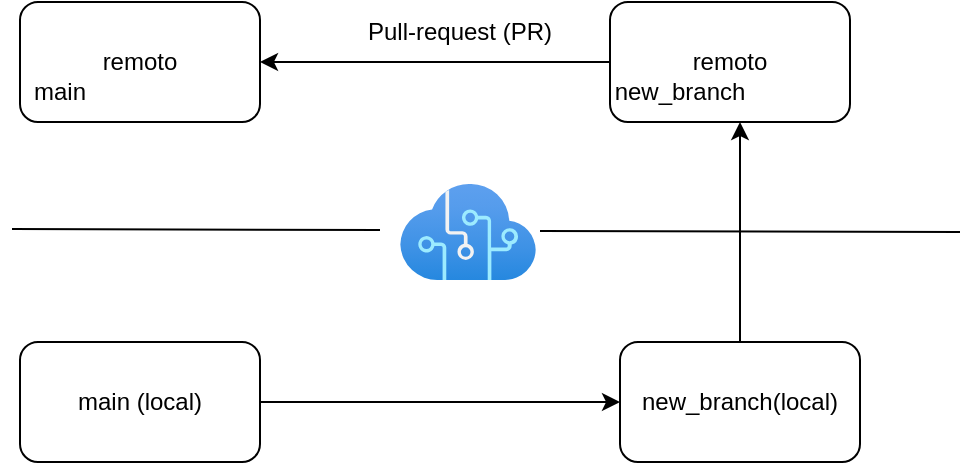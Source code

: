 <mxfile version="27.0.2">
  <diagram name="Página-1" id="9Wu6h5gsdxZ_Lu-X644O">
    <mxGraphModel dx="445" dy="507" grid="1" gridSize="10" guides="1" tooltips="1" connect="1" arrows="1" fold="1" page="1" pageScale="1" pageWidth="827" pageHeight="1169" math="0" shadow="0">
      <root>
        <mxCell id="0" />
        <mxCell id="1" parent="0" />
        <mxCell id="K2Y104M1mzPAqXiuPQ87-1" value="" style="image;aspect=fixed;html=1;points=[];align=center;fontSize=12;image=img/lib/azure2/ai_machine_learning/Cognitive_Services.svg;" parent="1" vertex="1">
          <mxGeometry x="210" y="231" width="68" height="48" as="geometry" />
        </mxCell>
        <mxCell id="K9xXlBcKoTwukZcvOap5-1" value="" style="endArrow=none;html=1;rounded=0;" edge="1" parent="1">
          <mxGeometry width="50" height="50" relative="1" as="geometry">
            <mxPoint x="280" y="254.5" as="sourcePoint" />
            <mxPoint x="490" y="255" as="targetPoint" />
          </mxGeometry>
        </mxCell>
        <mxCell id="K9xXlBcKoTwukZcvOap5-2" value="" style="endArrow=none;html=1;rounded=0;" edge="1" parent="1">
          <mxGeometry width="50" height="50" relative="1" as="geometry">
            <mxPoint x="16" y="253.5" as="sourcePoint" />
            <mxPoint x="200" y="254" as="targetPoint" />
          </mxGeometry>
        </mxCell>
        <mxCell id="K9xXlBcKoTwukZcvOap5-3" value="remoto" style="rounded=1;whiteSpace=wrap;html=1;" vertex="1" parent="1">
          <mxGeometry x="20" y="140" width="120" height="60" as="geometry" />
        </mxCell>
        <mxCell id="K9xXlBcKoTwukZcvOap5-4" value="main (local)" style="rounded=1;whiteSpace=wrap;html=1;" vertex="1" parent="1">
          <mxGeometry x="20" y="310" width="120" height="60" as="geometry" />
        </mxCell>
        <mxCell id="K9xXlBcKoTwukZcvOap5-5" value="new_branch(local)" style="rounded=1;whiteSpace=wrap;html=1;" vertex="1" parent="1">
          <mxGeometry x="320" y="310" width="120" height="60" as="geometry" />
        </mxCell>
        <mxCell id="K9xXlBcKoTwukZcvOap5-6" value="" style="endArrow=classic;html=1;rounded=0;exitX=1;exitY=0.5;exitDx=0;exitDy=0;entryX=0;entryY=0.5;entryDx=0;entryDy=0;" edge="1" parent="1" source="K9xXlBcKoTwukZcvOap5-4" target="K9xXlBcKoTwukZcvOap5-5">
          <mxGeometry width="50" height="50" relative="1" as="geometry">
            <mxPoint x="400" y="290" as="sourcePoint" />
            <mxPoint x="450" y="240" as="targetPoint" />
          </mxGeometry>
        </mxCell>
        <mxCell id="K9xXlBcKoTwukZcvOap5-7" value="remoto" style="rounded=1;whiteSpace=wrap;html=1;" vertex="1" parent="1">
          <mxGeometry x="315" y="140" width="120" height="60" as="geometry" />
        </mxCell>
        <mxCell id="K9xXlBcKoTwukZcvOap5-8" value="new_branch" style="text;html=1;align=center;verticalAlign=middle;whiteSpace=wrap;rounded=0;" vertex="1" parent="1">
          <mxGeometry x="320" y="170" width="60" height="30" as="geometry" />
        </mxCell>
        <mxCell id="K9xXlBcKoTwukZcvOap5-9" value="" style="endArrow=classic;html=1;rounded=0;exitX=0.5;exitY=0;exitDx=0;exitDy=0;entryX=1;entryY=1;entryDx=0;entryDy=0;" edge="1" parent="1" source="K9xXlBcKoTwukZcvOap5-5" target="K9xXlBcKoTwukZcvOap5-8">
          <mxGeometry width="50" height="50" relative="1" as="geometry">
            <mxPoint x="210" y="290" as="sourcePoint" />
            <mxPoint x="380" y="210" as="targetPoint" />
          </mxGeometry>
        </mxCell>
        <mxCell id="K9xXlBcKoTwukZcvOap5-10" value="Pull-request (PR)" style="text;html=1;align=center;verticalAlign=middle;whiteSpace=wrap;rounded=0;" vertex="1" parent="1">
          <mxGeometry x="170" y="140" width="140" height="30" as="geometry" />
        </mxCell>
        <mxCell id="K9xXlBcKoTwukZcvOap5-11" value="" style="endArrow=classic;html=1;rounded=0;entryX=1;entryY=0.5;entryDx=0;entryDy=0;exitX=0;exitY=0.5;exitDx=0;exitDy=0;" edge="1" parent="1" source="K9xXlBcKoTwukZcvOap5-7" target="K9xXlBcKoTwukZcvOap5-3">
          <mxGeometry width="50" height="50" relative="1" as="geometry">
            <mxPoint x="170" y="210" as="sourcePoint" />
            <mxPoint x="220" y="160" as="targetPoint" />
          </mxGeometry>
        </mxCell>
        <mxCell id="K9xXlBcKoTwukZcvOap5-12" value="main" style="text;html=1;align=center;verticalAlign=middle;whiteSpace=wrap;rounded=0;" vertex="1" parent="1">
          <mxGeometry x="10" y="170" width="60" height="30" as="geometry" />
        </mxCell>
      </root>
    </mxGraphModel>
  </diagram>
</mxfile>
